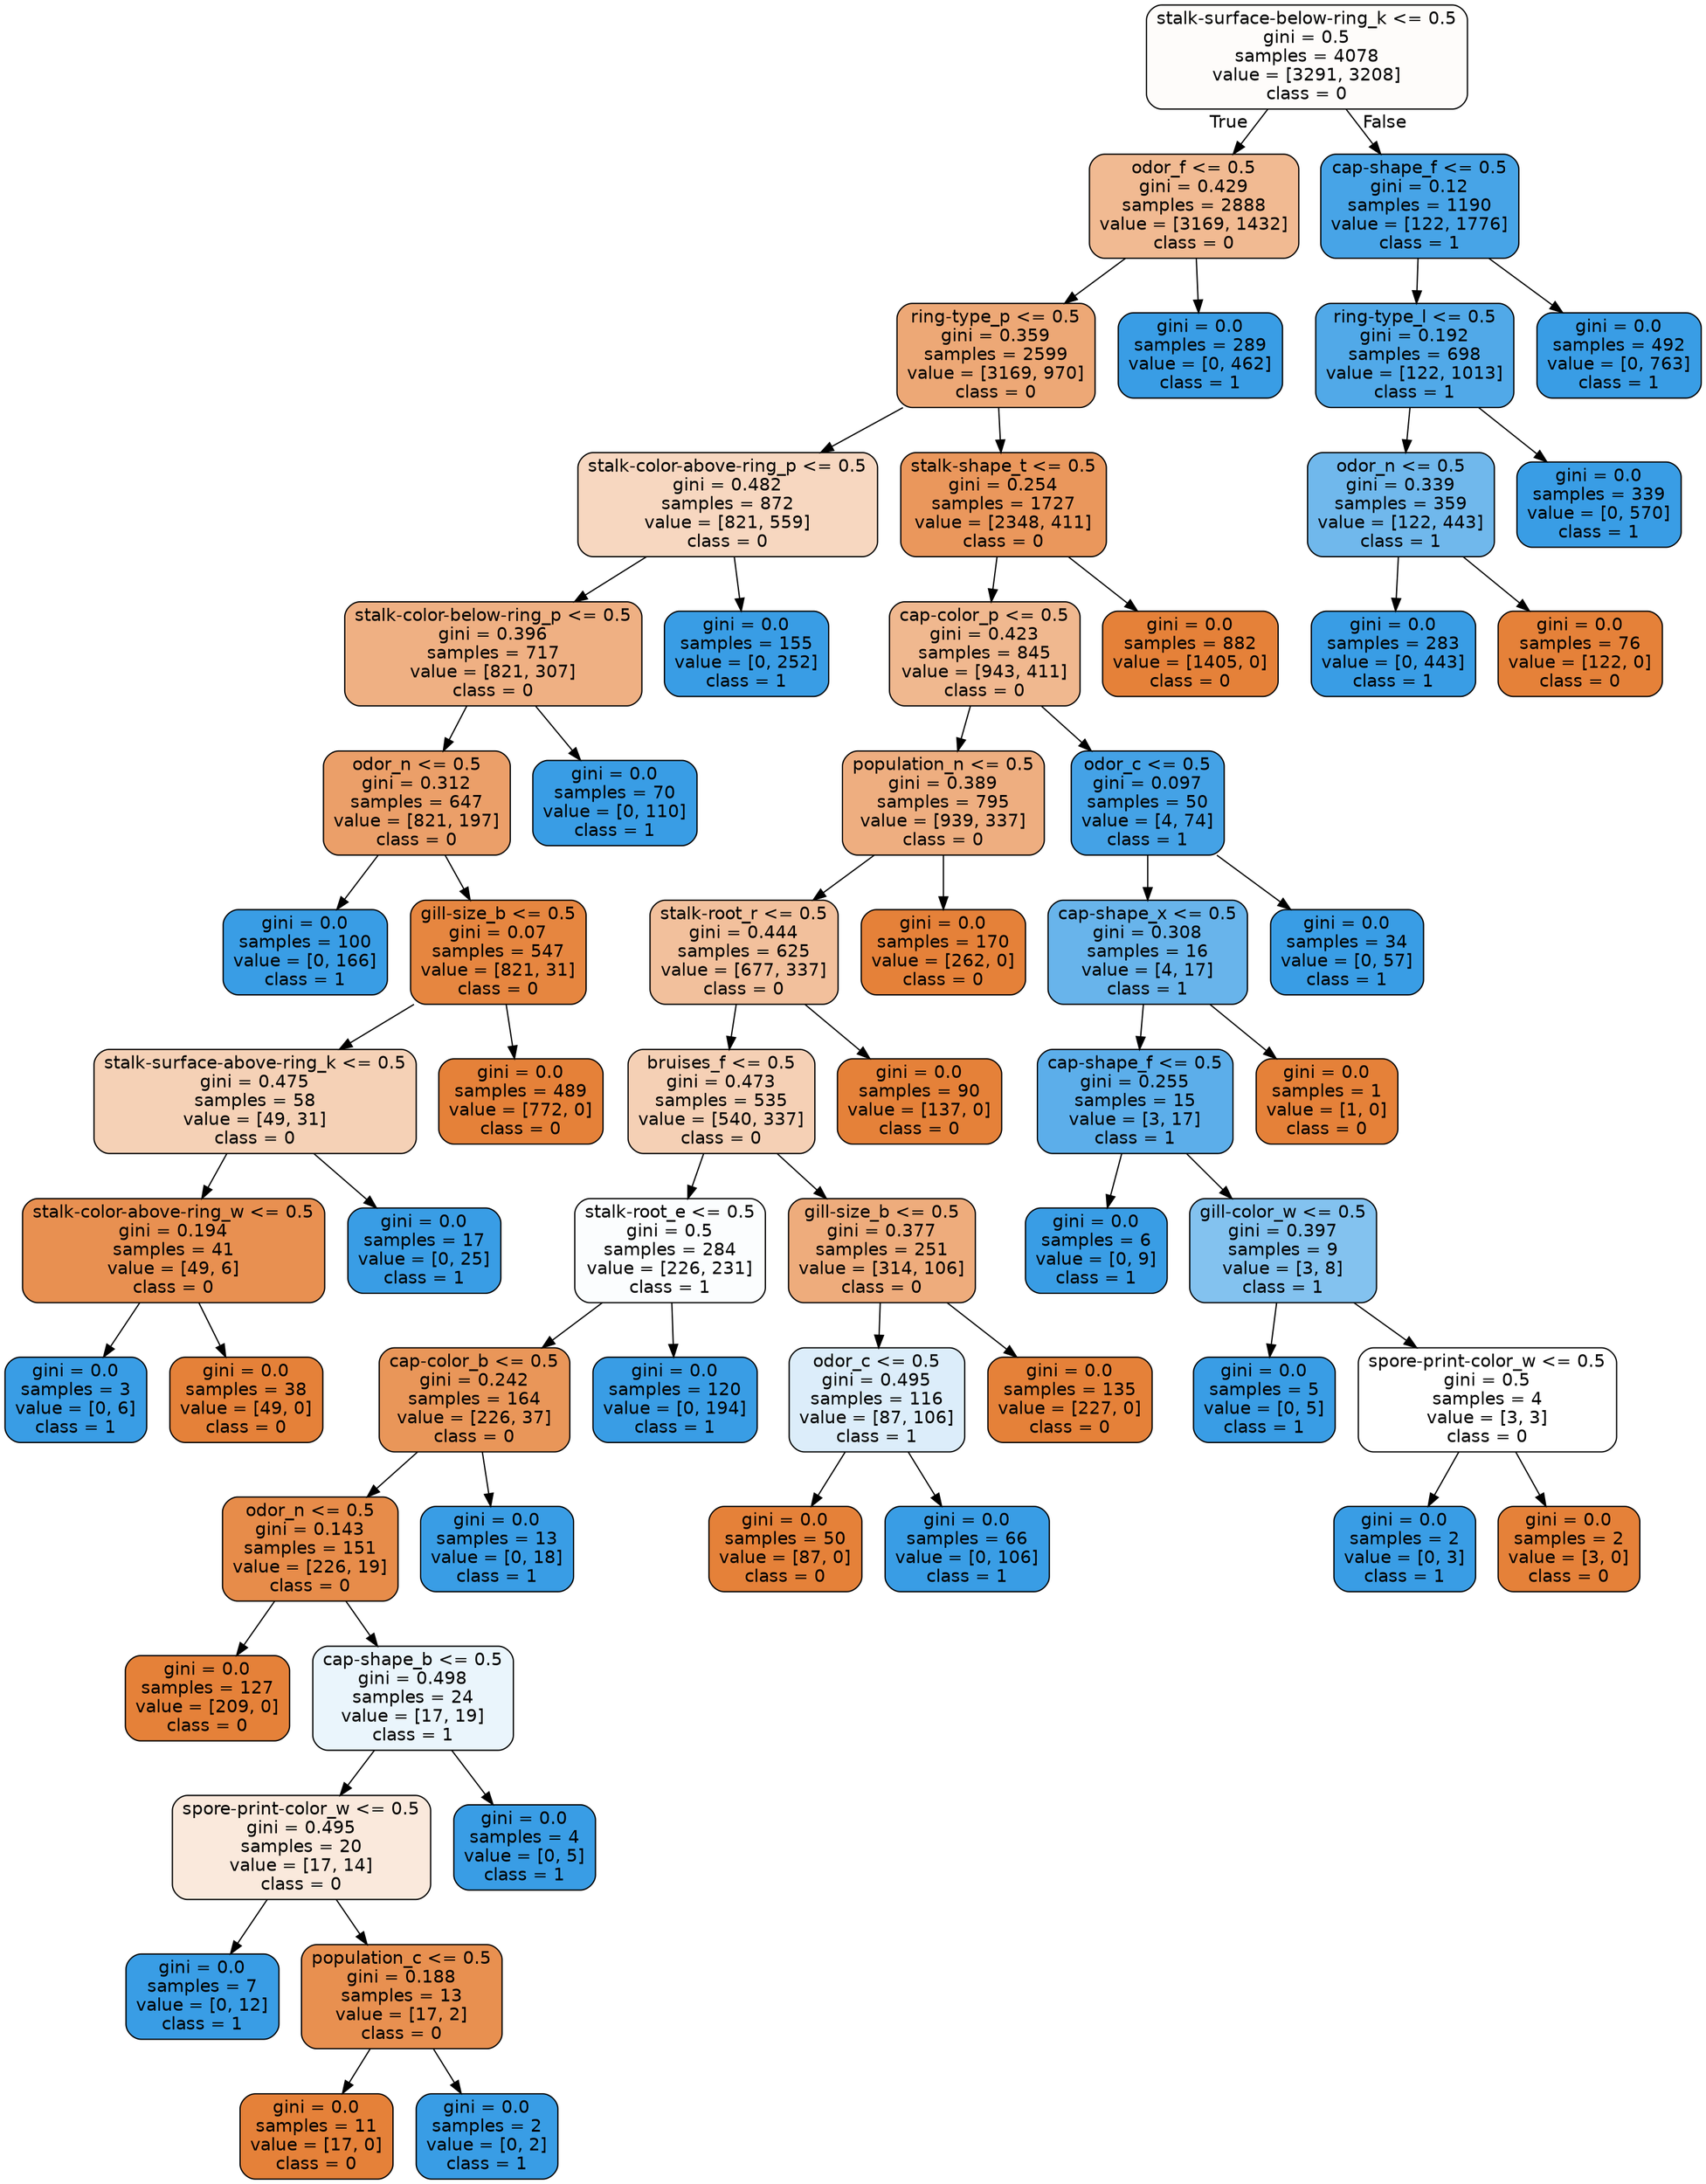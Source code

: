 digraph Tree {
node [shape=box, style="filled, rounded", color="black", fontname="helvetica"] ;
edge [fontname="helvetica"] ;
0 [label="stalk-surface-below-ring_k <= 0.5\ngini = 0.5\nsamples = 4078\nvalue = [3291, 3208]\nclass = 0", fillcolor="#fefcfa"] ;
1 [label="odor_f <= 0.5\ngini = 0.429\nsamples = 2888\nvalue = [3169, 1432]\nclass = 0", fillcolor="#f1ba92"] ;
0 -> 1 [labeldistance=2.5, labelangle=45, headlabel="True"] ;
2 [label="ring-type_p <= 0.5\ngini = 0.359\nsamples = 2599\nvalue = [3169, 970]\nclass = 0", fillcolor="#eda876"] ;
1 -> 2 ;
3 [label="stalk-color-above-ring_p <= 0.5\ngini = 0.482\nsamples = 872\nvalue = [821, 559]\nclass = 0", fillcolor="#f7d7c0"] ;
2 -> 3 ;
4 [label="stalk-color-below-ring_p <= 0.5\ngini = 0.396\nsamples = 717\nvalue = [821, 307]\nclass = 0", fillcolor="#efb083"] ;
3 -> 4 ;
5 [label="odor_n <= 0.5\ngini = 0.312\nsamples = 647\nvalue = [821, 197]\nclass = 0", fillcolor="#eb9f69"] ;
4 -> 5 ;
6 [label="gini = 0.0\nsamples = 100\nvalue = [0, 166]\nclass = 1", fillcolor="#399de5"] ;
5 -> 6 ;
7 [label="gill-size_b <= 0.5\ngini = 0.07\nsamples = 547\nvalue = [821, 31]\nclass = 0", fillcolor="#e68640"] ;
5 -> 7 ;
8 [label="stalk-surface-above-ring_k <= 0.5\ngini = 0.475\nsamples = 58\nvalue = [49, 31]\nclass = 0", fillcolor="#f5d1b6"] ;
7 -> 8 ;
9 [label="stalk-color-above-ring_w <= 0.5\ngini = 0.194\nsamples = 41\nvalue = [49, 6]\nclass = 0", fillcolor="#e89051"] ;
8 -> 9 ;
10 [label="gini = 0.0\nsamples = 3\nvalue = [0, 6]\nclass = 1", fillcolor="#399de5"] ;
9 -> 10 ;
11 [label="gini = 0.0\nsamples = 38\nvalue = [49, 0]\nclass = 0", fillcolor="#e58139"] ;
9 -> 11 ;
12 [label="gini = 0.0\nsamples = 17\nvalue = [0, 25]\nclass = 1", fillcolor="#399de5"] ;
8 -> 12 ;
13 [label="gini = 0.0\nsamples = 489\nvalue = [772, 0]\nclass = 0", fillcolor="#e58139"] ;
7 -> 13 ;
14 [label="gini = 0.0\nsamples = 70\nvalue = [0, 110]\nclass = 1", fillcolor="#399de5"] ;
4 -> 14 ;
15 [label="gini = 0.0\nsamples = 155\nvalue = [0, 252]\nclass = 1", fillcolor="#399de5"] ;
3 -> 15 ;
16 [label="stalk-shape_t <= 0.5\ngini = 0.254\nsamples = 1727\nvalue = [2348, 411]\nclass = 0", fillcolor="#ea975c"] ;
2 -> 16 ;
17 [label="cap-color_p <= 0.5\ngini = 0.423\nsamples = 845\nvalue = [943, 411]\nclass = 0", fillcolor="#f0b88f"] ;
16 -> 17 ;
18 [label="population_n <= 0.5\ngini = 0.389\nsamples = 795\nvalue = [939, 337]\nclass = 0", fillcolor="#eeae80"] ;
17 -> 18 ;
19 [label="stalk-root_r <= 0.5\ngini = 0.444\nsamples = 625\nvalue = [677, 337]\nclass = 0", fillcolor="#f2c09c"] ;
18 -> 19 ;
20 [label="bruises_f <= 0.5\ngini = 0.473\nsamples = 535\nvalue = [540, 337]\nclass = 0", fillcolor="#f5d0b5"] ;
19 -> 20 ;
21 [label="stalk-root_e <= 0.5\ngini = 0.5\nsamples = 284\nvalue = [226, 231]\nclass = 1", fillcolor="#fbfdfe"] ;
20 -> 21 ;
22 [label="cap-color_b <= 0.5\ngini = 0.242\nsamples = 164\nvalue = [226, 37]\nclass = 0", fillcolor="#e99659"] ;
21 -> 22 ;
23 [label="odor_n <= 0.5\ngini = 0.143\nsamples = 151\nvalue = [226, 19]\nclass = 0", fillcolor="#e78c4a"] ;
22 -> 23 ;
24 [label="gini = 0.0\nsamples = 127\nvalue = [209, 0]\nclass = 0", fillcolor="#e58139"] ;
23 -> 24 ;
25 [label="cap-shape_b <= 0.5\ngini = 0.498\nsamples = 24\nvalue = [17, 19]\nclass = 1", fillcolor="#eaf5fc"] ;
23 -> 25 ;
26 [label="spore-print-color_w <= 0.5\ngini = 0.495\nsamples = 20\nvalue = [17, 14]\nclass = 0", fillcolor="#fae9dc"] ;
25 -> 26 ;
27 [label="gini = 0.0\nsamples = 7\nvalue = [0, 12]\nclass = 1", fillcolor="#399de5"] ;
26 -> 27 ;
28 [label="population_c <= 0.5\ngini = 0.188\nsamples = 13\nvalue = [17, 2]\nclass = 0", fillcolor="#e89050"] ;
26 -> 28 ;
29 [label="gini = 0.0\nsamples = 11\nvalue = [17, 0]\nclass = 0", fillcolor="#e58139"] ;
28 -> 29 ;
30 [label="gini = 0.0\nsamples = 2\nvalue = [0, 2]\nclass = 1", fillcolor="#399de5"] ;
28 -> 30 ;
31 [label="gini = 0.0\nsamples = 4\nvalue = [0, 5]\nclass = 1", fillcolor="#399de5"] ;
25 -> 31 ;
32 [label="gini = 0.0\nsamples = 13\nvalue = [0, 18]\nclass = 1", fillcolor="#399de5"] ;
22 -> 32 ;
33 [label="gini = 0.0\nsamples = 120\nvalue = [0, 194]\nclass = 1", fillcolor="#399de5"] ;
21 -> 33 ;
34 [label="gill-size_b <= 0.5\ngini = 0.377\nsamples = 251\nvalue = [314, 106]\nclass = 0", fillcolor="#eeac7c"] ;
20 -> 34 ;
35 [label="odor_c <= 0.5\ngini = 0.495\nsamples = 116\nvalue = [87, 106]\nclass = 1", fillcolor="#dcedfa"] ;
34 -> 35 ;
36 [label="gini = 0.0\nsamples = 50\nvalue = [87, 0]\nclass = 0", fillcolor="#e58139"] ;
35 -> 36 ;
37 [label="gini = 0.0\nsamples = 66\nvalue = [0, 106]\nclass = 1", fillcolor="#399de5"] ;
35 -> 37 ;
38 [label="gini = 0.0\nsamples = 135\nvalue = [227, 0]\nclass = 0", fillcolor="#e58139"] ;
34 -> 38 ;
39 [label="gini = 0.0\nsamples = 90\nvalue = [137, 0]\nclass = 0", fillcolor="#e58139"] ;
19 -> 39 ;
40 [label="gini = 0.0\nsamples = 170\nvalue = [262, 0]\nclass = 0", fillcolor="#e58139"] ;
18 -> 40 ;
41 [label="odor_c <= 0.5\ngini = 0.097\nsamples = 50\nvalue = [4, 74]\nclass = 1", fillcolor="#44a2e6"] ;
17 -> 41 ;
42 [label="cap-shape_x <= 0.5\ngini = 0.308\nsamples = 16\nvalue = [4, 17]\nclass = 1", fillcolor="#68b4eb"] ;
41 -> 42 ;
43 [label="cap-shape_f <= 0.5\ngini = 0.255\nsamples = 15\nvalue = [3, 17]\nclass = 1", fillcolor="#5caeea"] ;
42 -> 43 ;
44 [label="gini = 0.0\nsamples = 6\nvalue = [0, 9]\nclass = 1", fillcolor="#399de5"] ;
43 -> 44 ;
45 [label="gill-color_w <= 0.5\ngini = 0.397\nsamples = 9\nvalue = [3, 8]\nclass = 1", fillcolor="#83c2ef"] ;
43 -> 45 ;
46 [label="gini = 0.0\nsamples = 5\nvalue = [0, 5]\nclass = 1", fillcolor="#399de5"] ;
45 -> 46 ;
47 [label="spore-print-color_w <= 0.5\ngini = 0.5\nsamples = 4\nvalue = [3, 3]\nclass = 0", fillcolor="#ffffff"] ;
45 -> 47 ;
48 [label="gini = 0.0\nsamples = 2\nvalue = [0, 3]\nclass = 1", fillcolor="#399de5"] ;
47 -> 48 ;
49 [label="gini = 0.0\nsamples = 2\nvalue = [3, 0]\nclass = 0", fillcolor="#e58139"] ;
47 -> 49 ;
50 [label="gini = 0.0\nsamples = 1\nvalue = [1, 0]\nclass = 0", fillcolor="#e58139"] ;
42 -> 50 ;
51 [label="gini = 0.0\nsamples = 34\nvalue = [0, 57]\nclass = 1", fillcolor="#399de5"] ;
41 -> 51 ;
52 [label="gini = 0.0\nsamples = 882\nvalue = [1405, 0]\nclass = 0", fillcolor="#e58139"] ;
16 -> 52 ;
53 [label="gini = 0.0\nsamples = 289\nvalue = [0, 462]\nclass = 1", fillcolor="#399de5"] ;
1 -> 53 ;
54 [label="cap-shape_f <= 0.5\ngini = 0.12\nsamples = 1190\nvalue = [122, 1776]\nclass = 1", fillcolor="#47a4e7"] ;
0 -> 54 [labeldistance=2.5, labelangle=-45, headlabel="False"] ;
55 [label="ring-type_l <= 0.5\ngini = 0.192\nsamples = 698\nvalue = [122, 1013]\nclass = 1", fillcolor="#51a9e8"] ;
54 -> 55 ;
56 [label="odor_n <= 0.5\ngini = 0.339\nsamples = 359\nvalue = [122, 443]\nclass = 1", fillcolor="#70b8ec"] ;
55 -> 56 ;
57 [label="gini = 0.0\nsamples = 283\nvalue = [0, 443]\nclass = 1", fillcolor="#399de5"] ;
56 -> 57 ;
58 [label="gini = 0.0\nsamples = 76\nvalue = [122, 0]\nclass = 0", fillcolor="#e58139"] ;
56 -> 58 ;
59 [label="gini = 0.0\nsamples = 339\nvalue = [0, 570]\nclass = 1", fillcolor="#399de5"] ;
55 -> 59 ;
60 [label="gini = 0.0\nsamples = 492\nvalue = [0, 763]\nclass = 1", fillcolor="#399de5"] ;
54 -> 60 ;
}
